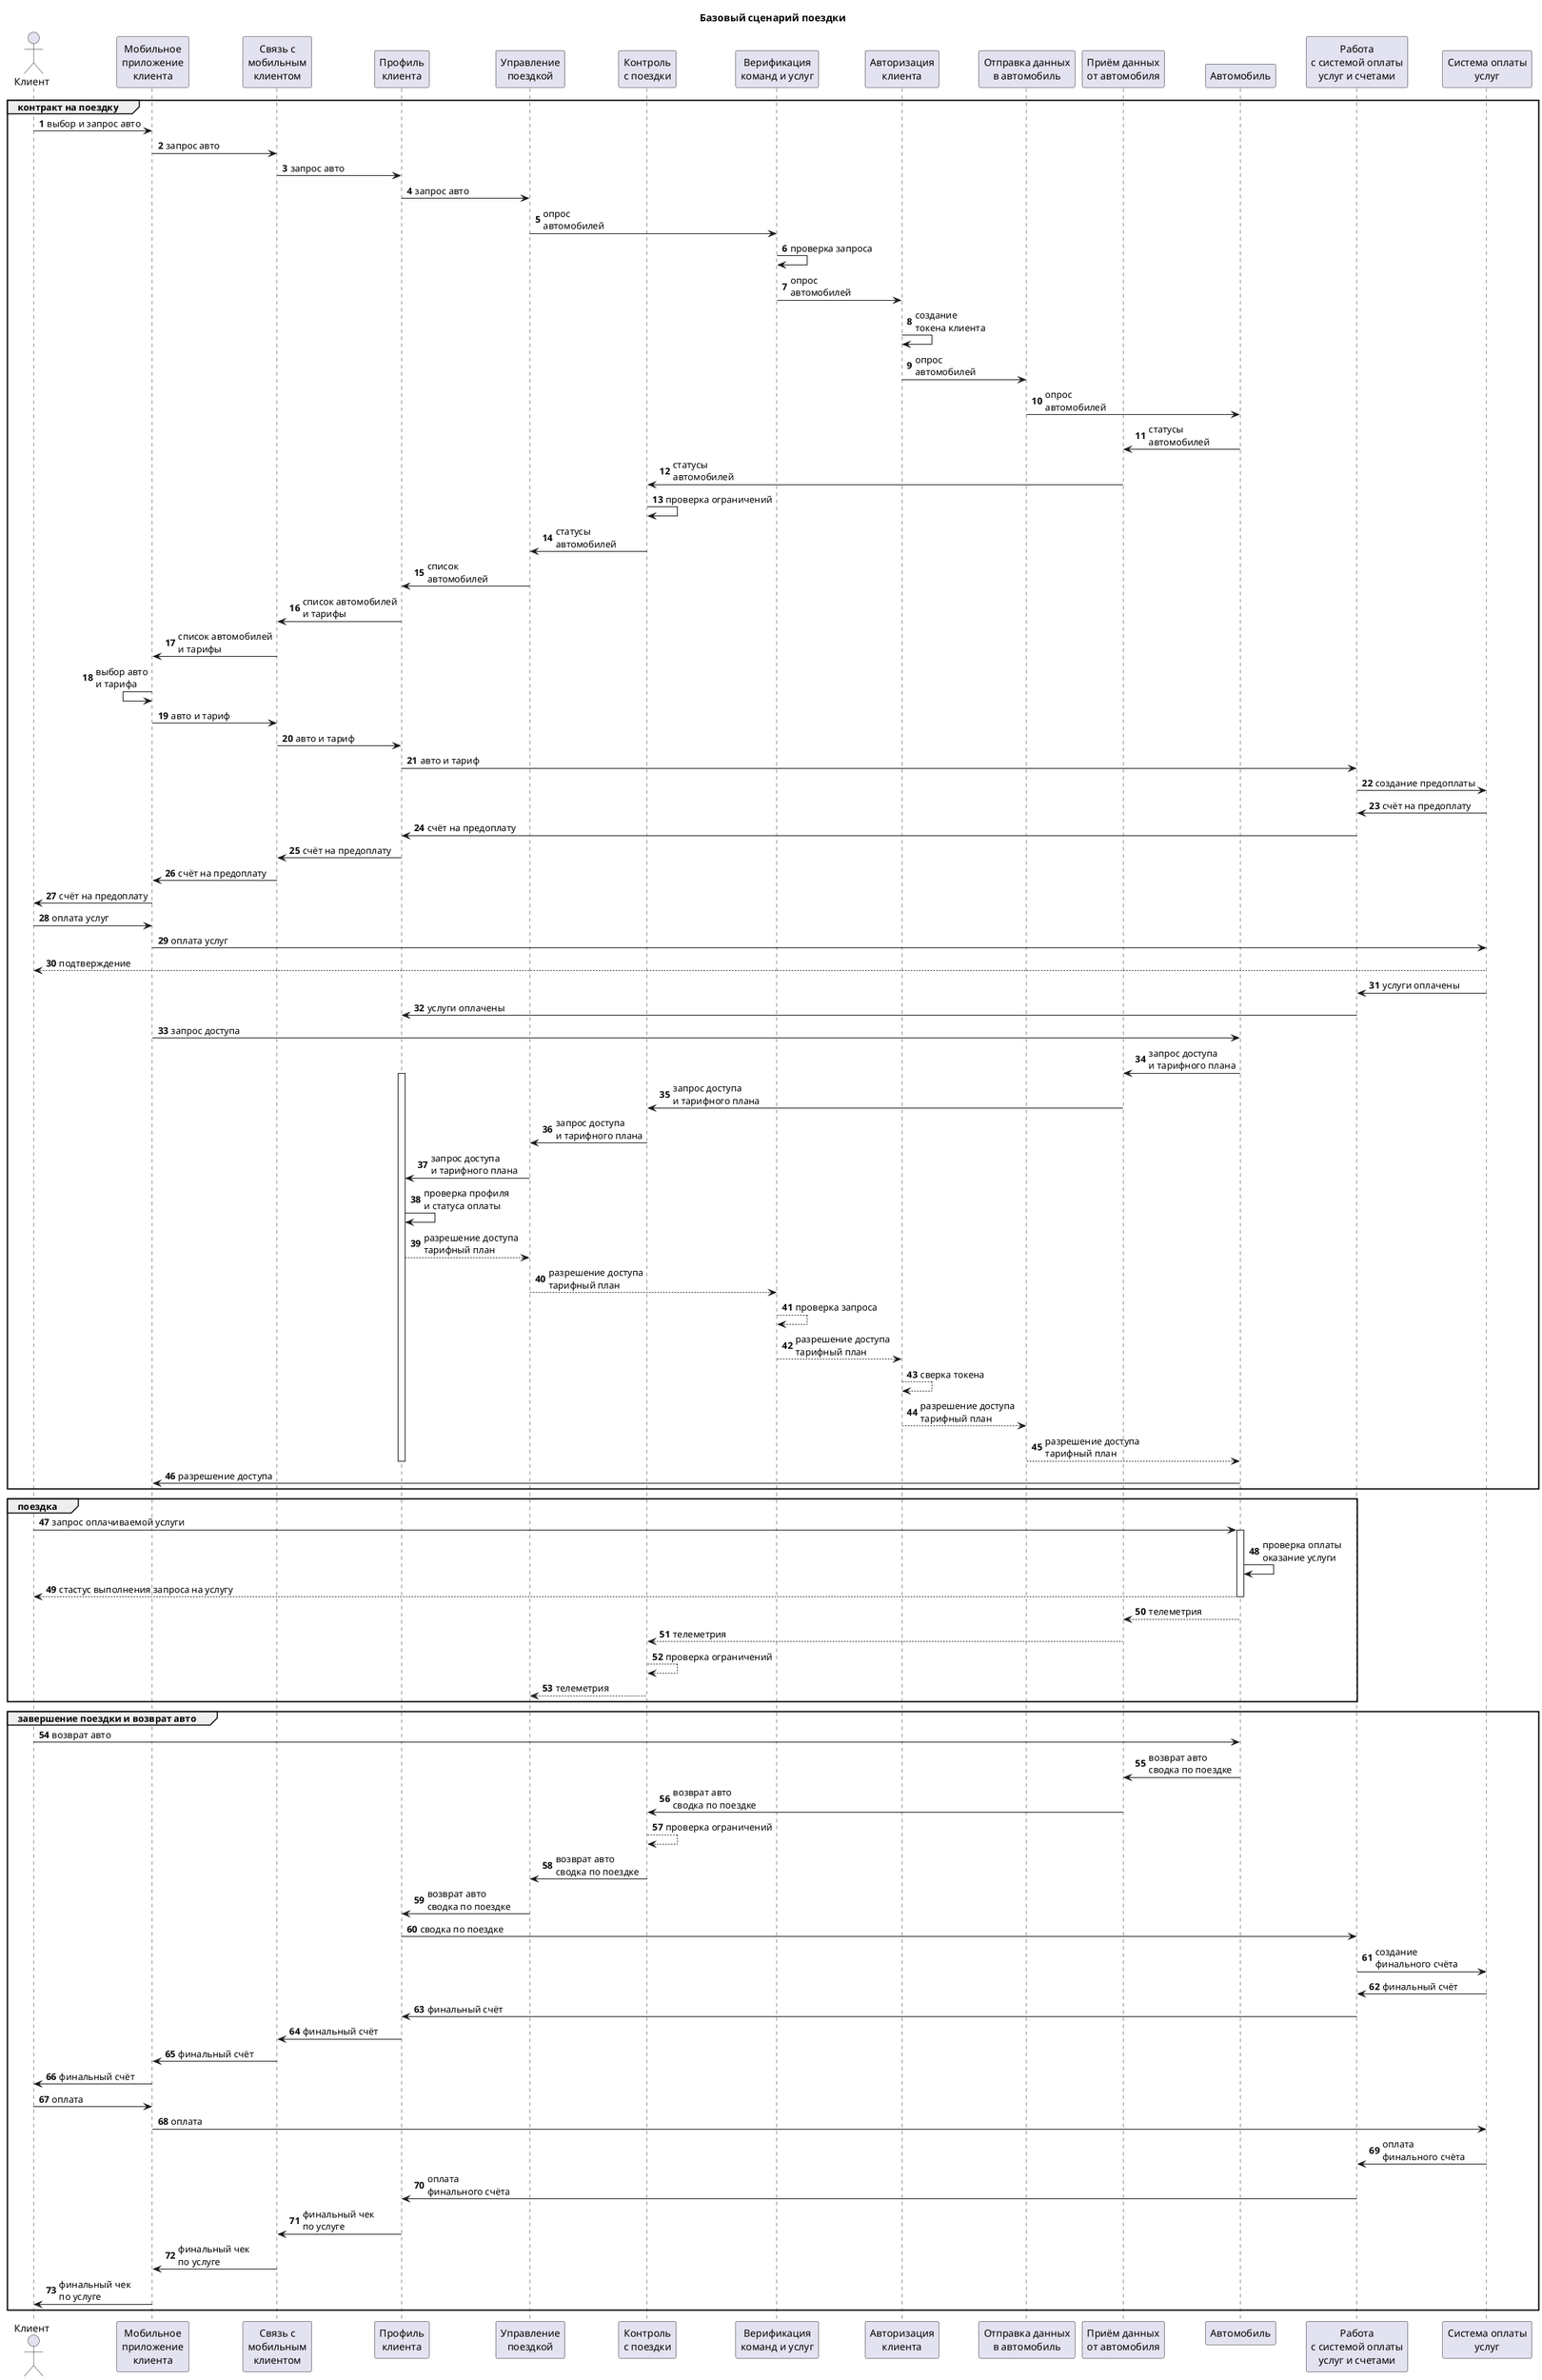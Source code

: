 @startuml base_scen_drive
title Базовый сценарий поездки
autonumber
actor "Клиент" as client
participant "Мобильное\nприложение\nклиента" as mobile
participant "Связь с\nмобильным\nклиентом" as com_mob
participant "Профиль\nклиента" as profile
participant "Управление\nпоездкой" as manage_drive
participant "Контроль\nс поездки" as control_drive
participant "Верификация\nкоманд и услуг" as verify
participant "Авторизация\nклиента" as auth
participant "Отправка данных\nв автомобиль" as send_car
participant "Приём данных\nот автомобиля" as recept_car
participant "Автомобиль" as car
participant "Работа\nс системой оплаты\nуслуг и счетами" as bank_pay
participant "Система оплаты\nуслуг" as bank
group контракт на поездку
    client -> mobile: выбор и запрос авто
    mobile -> com_mob: запрос авто
    com_mob -> profile: запрос авто
    profile -> manage_drive: запрос авто
    manage_drive -> verify: опрос\nавтомобилей
    verify -> verify: проверка запроса
    verify -> auth: опрос\nавтомобилей
    auth -> auth: создание\nтокена клиента
    auth -> send_car: опрос\nавтомобилей
    send_car -> car: опрос\nавтомобилей
    car -> recept_car: статусы\nавтомобилей
    recept_car -> control_drive: статусы\nавтомобилей
    control_drive -> control_drive: проверка ограничений
    control_drive -> manage_drive: статусы\nавтомобилей
    manage_drive -> profile: список\nавтомобилей
    profile -> com_mob: список автомобилей\nи тарифы
    com_mob -> mobile: список автомобилей\nи тарифы
    mobile <- mobile: выбор авто\nи тарифа
    mobile -> com_mob: авто и тариф
    com_mob -> profile: авто и тариф
    profile -> bank_pay: авто и тариф
    bank_pay -> bank: создание предоплаты
    bank -> bank_pay: счёт на предоплату
    bank_pay -> profile: счёт на предоплату
    profile -> com_mob: счёт на предоплату
    com_mob -> mobile: счёт на предоплату
    mobile -> client: счёт на предоплату
    client -> mobile: оплата услуг
    mobile -> bank: оплата услуг
    bank --> client: подтверждение
    bank -> bank_pay: услуги оплачены
    bank_pay -> profile: услуги оплачены
    mobile -> car: запрос доступа
    car -> recept_car: запрос доступа\nи тарифного плана
    activate profile
    recept_car -> control_drive: запрос доступа\nи тарифного плана
    control_drive -> manage_drive: запрос доступа\nи тарифного плана
    manage_drive -> profile: запрос доступа\nи тарифного плана
    profile -> profile: проверка профиля\nи статуса оплаты
    profile --> manage_drive: разрешение доступа\nтарифный план
    manage_drive --> verify: разрешение доступа\nтарифный план
    verify --> verify: проверка запроса
    verify --> auth: разрешение доступа\nтарифный план
    auth --> auth: сверка токена
    auth --> send_car: разрешение доступа\nтарифный план
    send_car --> car: разрешение доступа\nтарифный план
    deactivate profile
    car -> mobile: разрешение доступа
end
group поездка
    client -> car: запрос оплачиваемой услуги
    activate car
    car -> car: проверка оплаты\nоказание услуги
    car --> client: стастус выполнения запроса на услугу
    deactivate car
    car --> recept_car: телеметрия
    recept_car --> control_drive: телеметрия
    control_drive --> control_drive: проверка ограничений
    control_drive --> manage_drive: телеметрия
end
group завершение поездки и возврат авто
    client -> car: возврат авто
    car -> recept_car: возврат авто\nсводка по поездке
    recept_car -> control_drive: возврат авто\nсводка по поездке
    control_drive --> control_drive: проверка ограничений
    control_drive -> manage_drive: возврат авто\nсводка по поездке
    manage_drive -> profile: возврат авто\nсводка по поездке
    profile -> bank_pay: сводка по поездке
    bank_pay -> bank: создание\nфинального счёта
    bank -> bank_pay: финальный счёт
    bank_pay -> profile: финальный счёт
    profile -> com_mob: финальный счёт
    com_mob -> mobile: финальный счёт
    mobile -> client: финальный счёт
    client -> mobile: оплата
    mobile -> bank: оплата
    bank -> bank_pay: оплата\nфинального счёта
    bank_pay -> profile: оплата\nфинального счёта
    profile -> com_mob: финальный чек\nпо услуге
    com_mob -> mobile: финальный чек\nпо услуге
    mobile -> client: финальный чек\nпо услуге
end
@enduml